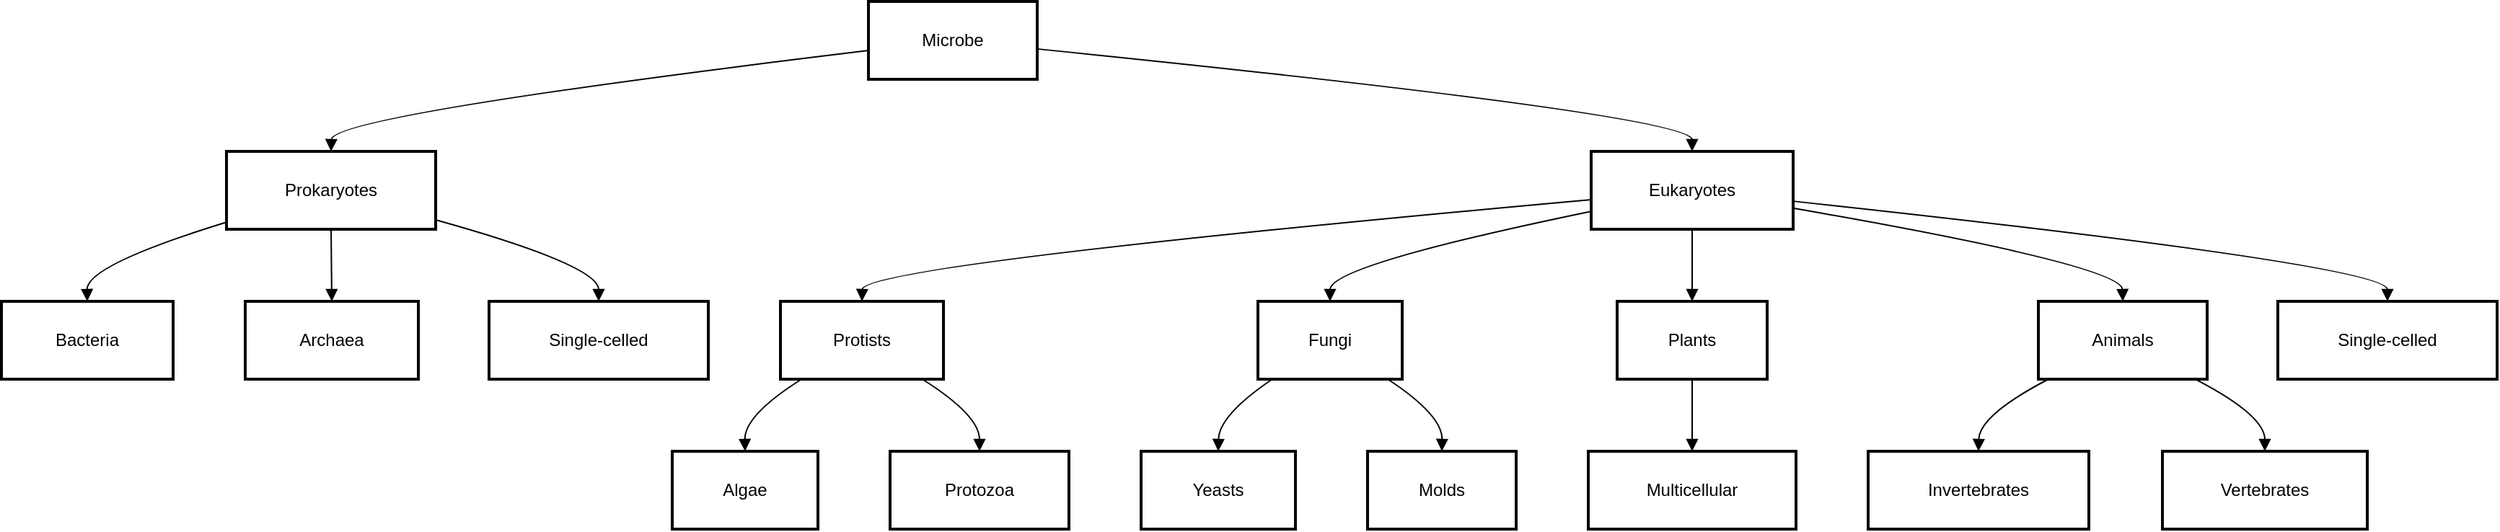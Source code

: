 <mxfile version="26.1.3">
  <diagram name="Page-1" id="zbcUilT0_d5DtuEyncYu">
    <mxGraphModel>
      <root>
        <mxCell id="0" />
        <mxCell id="1" parent="0" />
        <mxCell id="2" value="Microbe" style="whiteSpace=wrap;strokeWidth=2;" vertex="1" parent="1">
          <mxGeometry x="609" y="8" width="117" height="54" as="geometry" />
        </mxCell>
        <mxCell id="3" value="Prokaryotes" style="whiteSpace=wrap;strokeWidth=2;" vertex="1" parent="1">
          <mxGeometry x="164" y="112" width="145" height="54" as="geometry" />
        </mxCell>
        <mxCell id="4" value="Eukaryotes" style="whiteSpace=wrap;strokeWidth=2;" vertex="1" parent="1">
          <mxGeometry x="1110" y="112" width="140" height="54" as="geometry" />
        </mxCell>
        <mxCell id="5" value="Bacteria" style="whiteSpace=wrap;strokeWidth=2;" vertex="1" parent="1">
          <mxGeometry x="8" y="216" width="119" height="54" as="geometry" />
        </mxCell>
        <mxCell id="6" value="Archaea" style="whiteSpace=wrap;strokeWidth=2;" vertex="1" parent="1">
          <mxGeometry x="177" y="216" width="120" height="54" as="geometry" />
        </mxCell>
        <mxCell id="7" value="Protists" style="whiteSpace=wrap;strokeWidth=2;" vertex="1" parent="1">
          <mxGeometry x="548" y="216" width="113" height="54" as="geometry" />
        </mxCell>
        <mxCell id="8" value="Fungi" style="whiteSpace=wrap;strokeWidth=2;" vertex="1" parent="1">
          <mxGeometry x="879" y="216" width="100" height="54" as="geometry" />
        </mxCell>
        <mxCell id="9" value="Plants" style="whiteSpace=wrap;strokeWidth=2;" vertex="1" parent="1">
          <mxGeometry x="1128" y="216" width="104" height="54" as="geometry" />
        </mxCell>
        <mxCell id="10" value="Animals" style="whiteSpace=wrap;strokeWidth=2;" vertex="1" parent="1">
          <mxGeometry x="1420" y="216" width="117" height="54" as="geometry" />
        </mxCell>
        <mxCell id="11" value="Single-celled" style="whiteSpace=wrap;strokeWidth=2;" vertex="1" parent="1">
          <mxGeometry x="346" y="216" width="152" height="54" as="geometry" />
        </mxCell>
        <mxCell id="12" value="Single-celled" style="whiteSpace=wrap;strokeWidth=2;" vertex="1" parent="1">
          <mxGeometry x="1586" y="216" width="152" height="54" as="geometry" />
        </mxCell>
        <mxCell id="13" value="Algae" style="whiteSpace=wrap;strokeWidth=2;" vertex="1" parent="1">
          <mxGeometry x="473" y="320" width="101" height="54" as="geometry" />
        </mxCell>
        <mxCell id="14" value="Protozoa" style="whiteSpace=wrap;strokeWidth=2;" vertex="1" parent="1">
          <mxGeometry x="624" y="320" width="124" height="54" as="geometry" />
        </mxCell>
        <mxCell id="15" value="Yeasts" style="whiteSpace=wrap;strokeWidth=2;" vertex="1" parent="1">
          <mxGeometry x="798" y="320" width="107" height="54" as="geometry" />
        </mxCell>
        <mxCell id="16" value="Molds" style="whiteSpace=wrap;strokeWidth=2;" vertex="1" parent="1">
          <mxGeometry x="955" y="320" width="103" height="54" as="geometry" />
        </mxCell>
        <mxCell id="17" value="Multicellular" style="whiteSpace=wrap;strokeWidth=2;" vertex="1" parent="1">
          <mxGeometry x="1108" y="320" width="144" height="54" as="geometry" />
        </mxCell>
        <mxCell id="18" value="Invertebrates" style="whiteSpace=wrap;strokeWidth=2;" vertex="1" parent="1">
          <mxGeometry x="1302" y="320" width="153" height="54" as="geometry" />
        </mxCell>
        <mxCell id="19" value="Vertebrates" style="whiteSpace=wrap;strokeWidth=2;" vertex="1" parent="1">
          <mxGeometry x="1506" y="320" width="142" height="54" as="geometry" />
        </mxCell>
        <mxCell id="20" value="" style="curved=1;startArrow=none;endArrow=block;exitX=0;exitY=0.63;entryX=0.5;entryY=0;" edge="1" parent="1" source="2" target="3">
          <mxGeometry relative="1" as="geometry">
            <Array as="points">
              <mxPoint x="237" y="87" />
            </Array>
          </mxGeometry>
        </mxCell>
        <mxCell id="21" value="" style="curved=1;startArrow=none;endArrow=block;exitX=1;exitY=0.61;entryX=0.5;entryY=0;" edge="1" parent="1" source="2" target="4">
          <mxGeometry relative="1" as="geometry">
            <Array as="points">
              <mxPoint x="1180" y="87" />
            </Array>
          </mxGeometry>
        </mxCell>
        <mxCell id="22" value="" style="curved=1;startArrow=none;endArrow=block;exitX=0;exitY=0.91;entryX=0.5;entryY=0;" edge="1" parent="1" source="3" target="5">
          <mxGeometry relative="1" as="geometry">
            <Array as="points">
              <mxPoint x="67" y="191" />
            </Array>
          </mxGeometry>
        </mxCell>
        <mxCell id="23" value="" style="curved=1;startArrow=none;endArrow=block;exitX=0.5;exitY=1;entryX=0.5;entryY=0;" edge="1" parent="1" source="3" target="6">
          <mxGeometry relative="1" as="geometry">
            <Array as="points" />
          </mxGeometry>
        </mxCell>
        <mxCell id="24" value="" style="curved=1;startArrow=none;endArrow=block;exitX=0;exitY=0.62;entryX=0.5;entryY=0;" edge="1" parent="1" source="4" target="7">
          <mxGeometry relative="1" as="geometry">
            <Array as="points">
              <mxPoint x="605" y="191" />
            </Array>
          </mxGeometry>
        </mxCell>
        <mxCell id="25" value="" style="curved=1;startArrow=none;endArrow=block;exitX=0;exitY=0.77;entryX=0.5;entryY=0;" edge="1" parent="1" source="4" target="8">
          <mxGeometry relative="1" as="geometry">
            <Array as="points">
              <mxPoint x="929" y="191" />
            </Array>
          </mxGeometry>
        </mxCell>
        <mxCell id="26" value="" style="curved=1;startArrow=none;endArrow=block;exitX=0.5;exitY=1;entryX=0.5;entryY=0;" edge="1" parent="1" source="4" target="9">
          <mxGeometry relative="1" as="geometry">
            <Array as="points" />
          </mxGeometry>
        </mxCell>
        <mxCell id="27" value="" style="curved=1;startArrow=none;endArrow=block;exitX=1;exitY=0.73;entryX=0.5;entryY=0;" edge="1" parent="1" source="4" target="10">
          <mxGeometry relative="1" as="geometry">
            <Array as="points">
              <mxPoint x="1478" y="191" />
            </Array>
          </mxGeometry>
        </mxCell>
        <mxCell id="28" value="" style="curved=1;startArrow=none;endArrow=block;exitX=1;exitY=0.88;entryX=0.5;entryY=0;" edge="1" parent="1" source="3" target="11">
          <mxGeometry relative="1" as="geometry">
            <Array as="points">
              <mxPoint x="422" y="191" />
            </Array>
          </mxGeometry>
        </mxCell>
        <mxCell id="29" value="" style="curved=1;startArrow=none;endArrow=block;exitX=1;exitY=0.64;entryX=0.5;entryY=0;" edge="1" parent="1" source="4" target="12">
          <mxGeometry relative="1" as="geometry">
            <Array as="points">
              <mxPoint x="1662" y="191" />
            </Array>
          </mxGeometry>
        </mxCell>
        <mxCell id="30" value="" style="curved=1;startArrow=none;endArrow=block;exitX=0.13;exitY=1;entryX=0.5;entryY=0;" edge="1" parent="1" source="7" target="13">
          <mxGeometry relative="1" as="geometry">
            <Array as="points">
              <mxPoint x="523" y="295" />
            </Array>
          </mxGeometry>
        </mxCell>
        <mxCell id="31" value="" style="curved=1;startArrow=none;endArrow=block;exitX=0.87;exitY=1;entryX=0.5;entryY=0;" edge="1" parent="1" source="7" target="14">
          <mxGeometry relative="1" as="geometry">
            <Array as="points">
              <mxPoint x="686" y="295" />
            </Array>
          </mxGeometry>
        </mxCell>
        <mxCell id="32" value="" style="curved=1;startArrow=none;endArrow=block;exitX=0.1;exitY=1;entryX=0.5;entryY=0;" edge="1" parent="1" source="8" target="15">
          <mxGeometry relative="1" as="geometry">
            <Array as="points">
              <mxPoint x="852" y="295" />
            </Array>
          </mxGeometry>
        </mxCell>
        <mxCell id="33" value="" style="curved=1;startArrow=none;endArrow=block;exitX=0.9;exitY=1;entryX=0.5;entryY=0;" edge="1" parent="1" source="8" target="16">
          <mxGeometry relative="1" as="geometry">
            <Array as="points">
              <mxPoint x="1007" y="295" />
            </Array>
          </mxGeometry>
        </mxCell>
        <mxCell id="34" value="" style="curved=1;startArrow=none;endArrow=block;exitX=0.5;exitY=1;entryX=0.5;entryY=0;" edge="1" parent="1" source="9" target="17">
          <mxGeometry relative="1" as="geometry">
            <Array as="points" />
          </mxGeometry>
        </mxCell>
        <mxCell id="35" value="" style="curved=1;startArrow=none;endArrow=block;exitX=0.06;exitY=1;entryX=0.5;entryY=0;" edge="1" parent="1" source="10" target="18">
          <mxGeometry relative="1" as="geometry">
            <Array as="points">
              <mxPoint x="1379" y="295" />
            </Array>
          </mxGeometry>
        </mxCell>
        <mxCell id="36" value="" style="curved=1;startArrow=none;endArrow=block;exitX=0.93;exitY=1;entryX=0.5;entryY=0;" edge="1" parent="1" source="10" target="19">
          <mxGeometry relative="1" as="geometry">
            <Array as="points">
              <mxPoint x="1577" y="295" />
            </Array>
          </mxGeometry>
        </mxCell>
      </root>
    </mxGraphModel>
  </diagram>
</mxfile>
